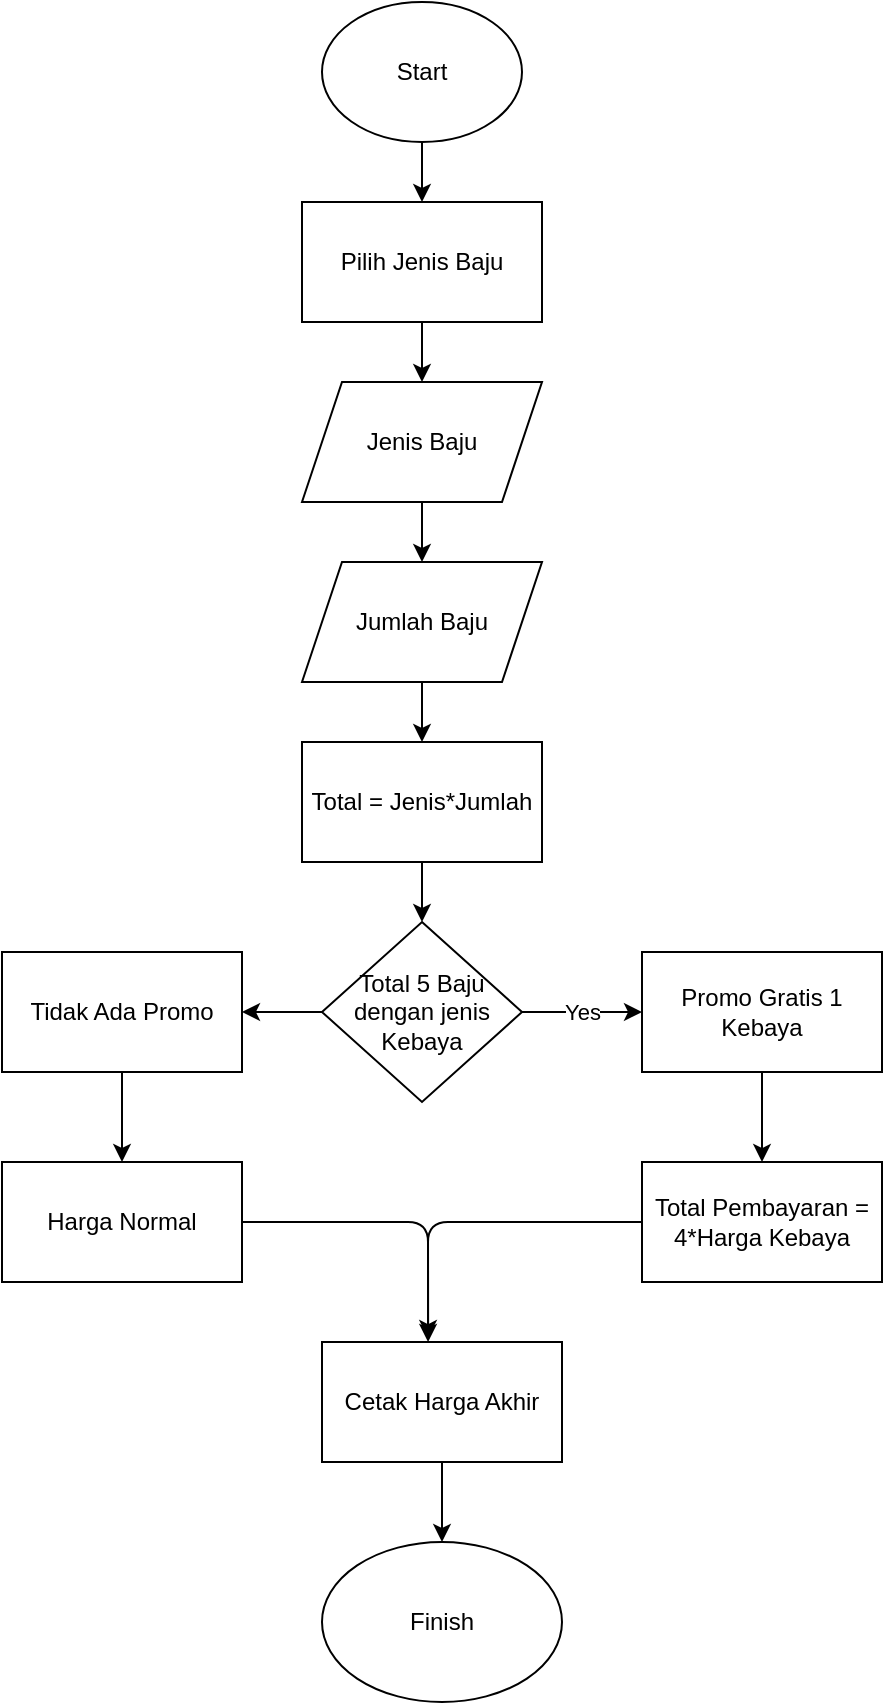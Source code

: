 <mxfile>
    <diagram id="nNWjnNSSTEXWdJ-9uwqW" name="Page-1">
        <mxGraphModel dx="520" dy="478" grid="1" gridSize="10" guides="1" tooltips="1" connect="1" arrows="1" fold="1" page="1" pageScale="1" pageWidth="850" pageHeight="1100" math="0" shadow="0">
            <root>
                <mxCell id="0"/>
                <mxCell id="1" parent="0"/>
                <mxCell id="11" value="" style="edgeStyle=none;html=1;" edge="1" parent="1" source="2" target="7">
                    <mxGeometry relative="1" as="geometry"/>
                </mxCell>
                <mxCell id="2" value="Pilih Jenis Baju" style="rounded=0;whiteSpace=wrap;html=1;" vertex="1" parent="1">
                    <mxGeometry x="220" y="110" width="120" height="60" as="geometry"/>
                </mxCell>
                <mxCell id="6" value="" style="edgeStyle=none;html=1;" edge="1" parent="1" source="4" target="2">
                    <mxGeometry relative="1" as="geometry"/>
                </mxCell>
                <mxCell id="4" value="Start" style="ellipse;whiteSpace=wrap;html=1;" vertex="1" parent="1">
                    <mxGeometry x="230" y="10" width="100" height="70" as="geometry"/>
                </mxCell>
                <mxCell id="23" value="" style="edgeStyle=none;html=1;" edge="1" parent="1" source="7" target="21">
                    <mxGeometry relative="1" as="geometry"/>
                </mxCell>
                <mxCell id="7" value="Jenis Baju" style="shape=parallelogram;perimeter=parallelogramPerimeter;whiteSpace=wrap;html=1;fixedSize=1;" vertex="1" parent="1">
                    <mxGeometry x="220" y="200" width="120" height="60" as="geometry"/>
                </mxCell>
                <mxCell id="28" value="" style="edgeStyle=none;html=1;" edge="1" parent="1" source="19" target="25">
                    <mxGeometry relative="1" as="geometry"/>
                </mxCell>
                <mxCell id="19" value="Total = Jenis*Jumlah" style="rounded=0;whiteSpace=wrap;html=1;" vertex="1" parent="1">
                    <mxGeometry x="220" y="380" width="120" height="60" as="geometry"/>
                </mxCell>
                <mxCell id="24" value="" style="edgeStyle=none;html=1;" edge="1" parent="1" source="21" target="19">
                    <mxGeometry relative="1" as="geometry"/>
                </mxCell>
                <mxCell id="21" value="Jumlah Baju" style="shape=parallelogram;perimeter=parallelogramPerimeter;whiteSpace=wrap;html=1;fixedSize=1;" vertex="1" parent="1">
                    <mxGeometry x="220" y="290" width="120" height="60" as="geometry"/>
                </mxCell>
                <mxCell id="27" value="Yes" style="edgeStyle=none;html=1;" edge="1" parent="1" source="25" target="26">
                    <mxGeometry relative="1" as="geometry">
                        <Array as="points"/>
                    </mxGeometry>
                </mxCell>
                <mxCell id="37" value="" style="edgeStyle=none;html=1;" edge="1" parent="1" source="25" target="36">
                    <mxGeometry relative="1" as="geometry"/>
                </mxCell>
                <mxCell id="25" value="Total 5 Baju dengan jenis Kebaya" style="rhombus;whiteSpace=wrap;html=1;" vertex="1" parent="1">
                    <mxGeometry x="230" y="470" width="100" height="90" as="geometry"/>
                </mxCell>
                <mxCell id="30" value="" style="edgeStyle=none;html=1;" edge="1" parent="1" source="26" target="29">
                    <mxGeometry relative="1" as="geometry"/>
                </mxCell>
                <mxCell id="26" value="Promo Gratis 1 Kebaya" style="rounded=0;whiteSpace=wrap;html=1;" vertex="1" parent="1">
                    <mxGeometry x="390" y="485" width="120" height="60" as="geometry"/>
                </mxCell>
                <mxCell id="35" style="edgeStyle=none;html=1;entryX=0.442;entryY=0;entryDx=0;entryDy=0;entryPerimeter=0;" edge="1" parent="1" source="29" target="31">
                    <mxGeometry relative="1" as="geometry">
                        <Array as="points">
                            <mxPoint x="283" y="620"/>
                        </Array>
                    </mxGeometry>
                </mxCell>
                <mxCell id="29" value="Total Pembayaran = 4*Harga Kebaya" style="rounded=0;whiteSpace=wrap;html=1;" vertex="1" parent="1">
                    <mxGeometry x="390" y="590" width="120" height="60" as="geometry"/>
                </mxCell>
                <mxCell id="42" value="" style="edgeStyle=none;html=1;" edge="1" parent="1" source="31" target="41">
                    <mxGeometry relative="1" as="geometry"/>
                </mxCell>
                <mxCell id="31" value="Cetak Harga Akhir" style="rounded=0;whiteSpace=wrap;html=1;" vertex="1" parent="1">
                    <mxGeometry x="230" y="680" width="120" height="60" as="geometry"/>
                </mxCell>
                <mxCell id="39" value="" style="edgeStyle=none;html=1;" edge="1" parent="1" source="36" target="38">
                    <mxGeometry relative="1" as="geometry"/>
                </mxCell>
                <mxCell id="36" value="Tidak Ada Promo" style="rounded=0;whiteSpace=wrap;html=1;" vertex="1" parent="1">
                    <mxGeometry x="70" y="485" width="120" height="60" as="geometry"/>
                </mxCell>
                <mxCell id="40" style="edgeStyle=none;html=1;entryX=0.442;entryY=-0.033;entryDx=0;entryDy=0;entryPerimeter=0;" edge="1" parent="1" source="38" target="31">
                    <mxGeometry relative="1" as="geometry">
                        <Array as="points">
                            <mxPoint x="283" y="620"/>
                        </Array>
                    </mxGeometry>
                </mxCell>
                <mxCell id="38" value="Harga Normal" style="rounded=0;whiteSpace=wrap;html=1;" vertex="1" parent="1">
                    <mxGeometry x="70" y="590" width="120" height="60" as="geometry"/>
                </mxCell>
                <mxCell id="41" value="Finish" style="ellipse;whiteSpace=wrap;html=1;" vertex="1" parent="1">
                    <mxGeometry x="230" y="780" width="120" height="80" as="geometry"/>
                </mxCell>
            </root>
        </mxGraphModel>
    </diagram>
</mxfile>